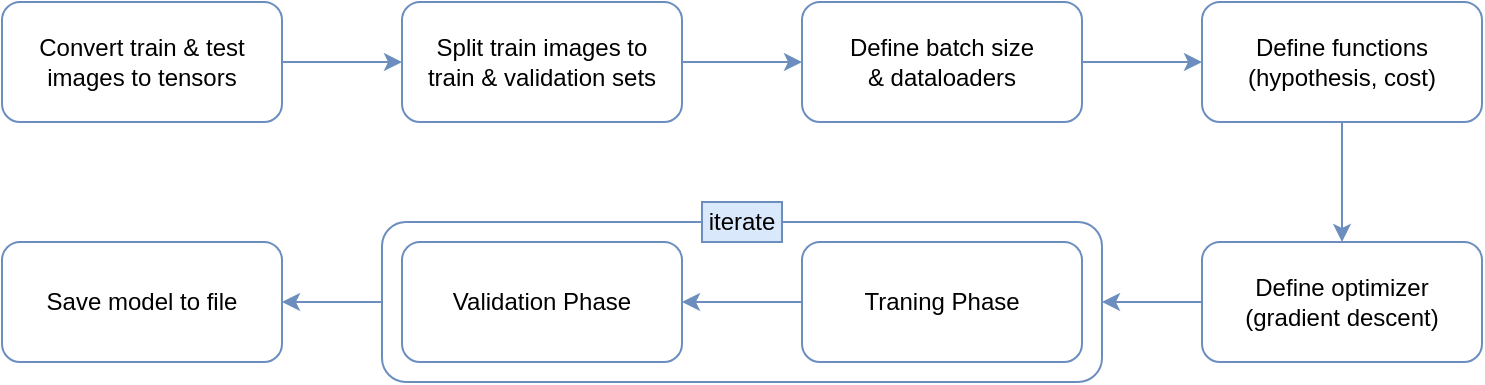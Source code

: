 <mxfile version="14.1.1" type="device" pages="3"><diagram id="4NiWPlZKkd58pCq56_bf" name="logistic_regression"><mxGraphModel dx="870" dy="625" grid="1" gridSize="10" guides="1" tooltips="1" connect="1" arrows="1" fold="1" page="1" pageScale="1" pageWidth="850" pageHeight="1100" math="0" shadow="0"><root><mxCell id="0"/><mxCell id="1" parent="0"/><mxCell id="EWVjJknZu8jpQ9K6kEpk-23" value="" style="group" vertex="1" connectable="0" parent="1"><mxGeometry x="40" y="220" width="740" height="190" as="geometry"/></mxCell><mxCell id="EWVjJknZu8jpQ9K6kEpk-1" value="Convert train &amp;amp; test images to tensors" style="rounded=1;whiteSpace=wrap;html=1;strokeColor=#6c8ebf;fillColor=none;" vertex="1" parent="EWVjJknZu8jpQ9K6kEpk-23"><mxGeometry width="140" height="60" as="geometry"/></mxCell><mxCell id="EWVjJknZu8jpQ9K6kEpk-2" value="Split train images to &lt;br&gt;train &amp;amp; validation sets" style="rounded=1;whiteSpace=wrap;html=1;strokeColor=#6c8ebf;fillColor=none;" vertex="1" parent="EWVjJknZu8jpQ9K6kEpk-23"><mxGeometry x="200" width="140" height="60" as="geometry"/></mxCell><mxCell id="EWVjJknZu8jpQ9K6kEpk-14" value="" style="edgeStyle=orthogonalEdgeStyle;rounded=0;orthogonalLoop=1;jettySize=auto;html=1;fillColor=#dae8fc;strokeColor=#6c8ebf;" edge="1" parent="EWVjJknZu8jpQ9K6kEpk-23" source="EWVjJknZu8jpQ9K6kEpk-1" target="EWVjJknZu8jpQ9K6kEpk-2"><mxGeometry relative="1" as="geometry"/></mxCell><mxCell id="EWVjJknZu8jpQ9K6kEpk-3" value="Define batch size &lt;br&gt;&amp;amp; dataloaders" style="rounded=1;whiteSpace=wrap;html=1;strokeColor=#6c8ebf;fillColor=none;" vertex="1" parent="EWVjJknZu8jpQ9K6kEpk-23"><mxGeometry x="400" width="140" height="60" as="geometry"/></mxCell><mxCell id="EWVjJknZu8jpQ9K6kEpk-15" value="" style="edgeStyle=orthogonalEdgeStyle;rounded=0;orthogonalLoop=1;jettySize=auto;html=1;fillColor=#dae8fc;strokeColor=#6c8ebf;" edge="1" parent="EWVjJknZu8jpQ9K6kEpk-23" source="EWVjJknZu8jpQ9K6kEpk-2" target="EWVjJknZu8jpQ9K6kEpk-3"><mxGeometry relative="1" as="geometry"/></mxCell><mxCell id="EWVjJknZu8jpQ9K6kEpk-4" value="Define functions&lt;br&gt;(hypothesis, cost)" style="rounded=1;whiteSpace=wrap;html=1;strokeColor=#6c8ebf;fillColor=none;" vertex="1" parent="EWVjJknZu8jpQ9K6kEpk-23"><mxGeometry x="600" width="140" height="60" as="geometry"/></mxCell><mxCell id="EWVjJknZu8jpQ9K6kEpk-16" value="" style="edgeStyle=orthogonalEdgeStyle;rounded=0;orthogonalLoop=1;jettySize=auto;html=1;fillColor=#dae8fc;strokeColor=#6c8ebf;" edge="1" parent="EWVjJknZu8jpQ9K6kEpk-23" source="EWVjJknZu8jpQ9K6kEpk-3" target="EWVjJknZu8jpQ9K6kEpk-4"><mxGeometry relative="1" as="geometry"/></mxCell><mxCell id="EWVjJknZu8jpQ9K6kEpk-5" value="Define optimizer&lt;br&gt;(gradient descent)" style="rounded=1;whiteSpace=wrap;html=1;strokeColor=#6c8ebf;fillColor=none;" vertex="1" parent="EWVjJknZu8jpQ9K6kEpk-23"><mxGeometry x="600" y="120" width="140" height="60" as="geometry"/></mxCell><mxCell id="EWVjJknZu8jpQ9K6kEpk-17" value="" style="edgeStyle=orthogonalEdgeStyle;rounded=0;orthogonalLoop=1;jettySize=auto;html=1;fillColor=#dae8fc;strokeColor=#6c8ebf;" edge="1" parent="EWVjJknZu8jpQ9K6kEpk-23" source="EWVjJknZu8jpQ9K6kEpk-4" target="EWVjJknZu8jpQ9K6kEpk-5"><mxGeometry relative="1" as="geometry"/></mxCell><mxCell id="EWVjJknZu8jpQ9K6kEpk-13" value="Save model to file" style="rounded=1;whiteSpace=wrap;html=1;strokeColor=#6c8ebf;fillColor=none;" vertex="1" parent="EWVjJknZu8jpQ9K6kEpk-23"><mxGeometry y="120" width="140" height="60" as="geometry"/></mxCell><mxCell id="EWVjJknZu8jpQ9K6kEpk-19" value="" style="edgeStyle=orthogonalEdgeStyle;rounded=0;orthogonalLoop=1;jettySize=auto;html=1;fillColor=#dae8fc;strokeColor=#6c8ebf;" edge="1" parent="EWVjJknZu8jpQ9K6kEpk-23" source="EWVjJknZu8jpQ9K6kEpk-8" target="EWVjJknZu8jpQ9K6kEpk-13"><mxGeometry relative="1" as="geometry"/></mxCell><mxCell id="EWVjJknZu8jpQ9K6kEpk-6" value="Traning Phase" style="rounded=1;whiteSpace=wrap;html=1;strokeColor=#6c8ebf;fillColor=none;" vertex="1" parent="EWVjJknZu8jpQ9K6kEpk-23"><mxGeometry x="400" y="120" width="140" height="60" as="geometry"/></mxCell><mxCell id="EWVjJknZu8jpQ9K6kEpk-7" value="Validation Phase" style="rounded=1;whiteSpace=wrap;html=1;strokeColor=#6c8ebf;fillColor=none;" vertex="1" parent="EWVjJknZu8jpQ9K6kEpk-23"><mxGeometry x="200" y="120" width="140" height="60" as="geometry"/></mxCell><mxCell id="EWVjJknZu8jpQ9K6kEpk-21" value="" style="edgeStyle=orthogonalEdgeStyle;rounded=0;orthogonalLoop=1;jettySize=auto;html=1;entryX=1;entryY=0.5;entryDx=0;entryDy=0;fillColor=#dae8fc;strokeColor=#6c8ebf;" edge="1" parent="EWVjJknZu8jpQ9K6kEpk-23" source="EWVjJknZu8jpQ9K6kEpk-6" target="EWVjJknZu8jpQ9K6kEpk-7"><mxGeometry relative="1" as="geometry"/></mxCell><object label="" id="EWVjJknZu8jpQ9K6kEpk-8"><mxCell style="rounded=1;whiteSpace=wrap;html=1;strokeColor=#6c8ebf;fillColor=none;" vertex="1" parent="EWVjJknZu8jpQ9K6kEpk-23"><mxGeometry x="190" y="110" width="360" height="80" as="geometry"/></mxCell></object><mxCell id="EWVjJknZu8jpQ9K6kEpk-18" style="edgeStyle=orthogonalEdgeStyle;rounded=0;orthogonalLoop=1;jettySize=auto;html=1;exitX=0;exitY=0.5;exitDx=0;exitDy=0;entryX=1;entryY=0.5;entryDx=0;entryDy=0;fillColor=#dae8fc;strokeColor=#6c8ebf;" edge="1" parent="EWVjJknZu8jpQ9K6kEpk-23" source="EWVjJknZu8jpQ9K6kEpk-5" target="EWVjJknZu8jpQ9K6kEpk-8"><mxGeometry relative="1" as="geometry"/></mxCell><mxCell id="EWVjJknZu8jpQ9K6kEpk-9" value="iterate" style="text;html=1;strokeColor=#6c8ebf;fillColor=#dae8fc;align=center;verticalAlign=middle;whiteSpace=wrap;rounded=0;fontStyle=0" vertex="1" parent="EWVjJknZu8jpQ9K6kEpk-23"><mxGeometry x="350" y="100" width="40" height="20" as="geometry"/></mxCell></root></mxGraphModel></diagram><diagram id="RqKD7Neg08TioxDdAAFh" name="training"><mxGraphModel dx="870" dy="625" grid="1" gridSize="10" guides="1" tooltips="1" connect="1" arrows="1" fold="1" page="1" pageScale="1" pageWidth="850" pageHeight="1100" math="0" shadow="0"><root><mxCell id="OVthbHvvAxurGSQ1bXkm-0"/><mxCell id="OVthbHvvAxurGSQ1bXkm-1" parent="OVthbHvvAxurGSQ1bXkm-0"/><mxCell id="vCSaa05QBOwTAb5aHIab-0" value="" style="edgeStyle=orthogonalEdgeStyle;rounded=0;orthogonalLoop=1;jettySize=auto;html=1;fillColor=#dae8fc;strokeColor=#6c8ebf;" edge="1" parent="OVthbHvvAxurGSQ1bXkm-1" source="QwGeC0M1-PfWTe3rB-pp-0" target="PJyaeQazf9CMJr6bb6_F-0"><mxGeometry relative="1" as="geometry"/></mxCell><mxCell id="QwGeC0M1-PfWTe3rB-pp-0" value="get tensors&lt;br&gt;of images &amp;amp; labels" style="rounded=1;whiteSpace=wrap;html=1;strokeColor=#6c8ebf;fillColor=none;" vertex="1" parent="OVthbHvvAxurGSQ1bXkm-1"><mxGeometry x="40" y="180" width="120" height="60" as="geometry"/></mxCell><mxCell id="vCSaa05QBOwTAb5aHIab-2" value="" style="edgeStyle=orthogonalEdgeStyle;rounded=0;orthogonalLoop=1;jettySize=auto;html=1;fillColor=#dae8fc;strokeColor=#6c8ebf;" edge="1" parent="OVthbHvvAxurGSQ1bXkm-1" source="Z10hbAx9VKciKEm8kSZG-0" target="Z10hbAx9VKciKEm8kSZG-1"><mxGeometry relative="1" as="geometry"/></mxCell><mxCell id="Z10hbAx9VKciKEm8kSZG-0" value="compute cost" style="rounded=1;whiteSpace=wrap;html=1;strokeColor=#6c8ebf;fillColor=none;" vertex="1" parent="OVthbHvvAxurGSQ1bXkm-1"><mxGeometry x="400" y="180" width="120" height="60" as="geometry"/></mxCell><mxCell id="Z10hbAx9VKciKEm8kSZG-1" value="optimize&lt;br&gt;parameters" style="rounded=1;whiteSpace=wrap;html=1;strokeColor=#6c8ebf;fillColor=none;" vertex="1" parent="OVthbHvvAxurGSQ1bXkm-1"><mxGeometry x="580" y="180" width="120" height="60" as="geometry"/></mxCell><mxCell id="vCSaa05QBOwTAb5aHIab-1" value="" style="edgeStyle=orthogonalEdgeStyle;rounded=0;orthogonalLoop=1;jettySize=auto;html=1;fillColor=#dae8fc;strokeColor=#6c8ebf;" edge="1" parent="OVthbHvvAxurGSQ1bXkm-1" source="PJyaeQazf9CMJr6bb6_F-0" target="Z10hbAx9VKciKEm8kSZG-0"><mxGeometry relative="1" as="geometry"/></mxCell><mxCell id="PJyaeQazf9CMJr6bb6_F-0" value="predict" style="rounded=1;whiteSpace=wrap;html=1;strokeColor=#6c8ebf;fillColor=none;" vertex="1" parent="OVthbHvvAxurGSQ1bXkm-1"><mxGeometry x="220" y="180" width="120" height="60" as="geometry"/></mxCell></root></mxGraphModel></diagram><diagram id="g3U3jMRGNqZJwNs7Zx1t" name="validation"><mxGraphModel dx="870" dy="625" grid="1" gridSize="10" guides="1" tooltips="1" connect="1" arrows="1" fold="1" page="1" pageScale="1" pageWidth="850" pageHeight="1100" math="0" shadow="0"><root><mxCell id="3-h7iKzvzLN1gE-Uwxn2-0"/><mxCell id="3-h7iKzvzLN1gE-Uwxn2-1" parent="3-h7iKzvzLN1gE-Uwxn2-0"/><mxCell id="hw1A-mzJimju5HSCDGPu-0" value="" style="edgeStyle=orthogonalEdgeStyle;rounded=0;orthogonalLoop=1;jettySize=auto;html=1;fillColor=#dae8fc;strokeColor=#6c8ebf;" edge="1" parent="3-h7iKzvzLN1gE-Uwxn2-1" source="3-h7iKzvzLN1gE-Uwxn2-2" target="xFo-8taNAqlJthbzj-6a-0"><mxGeometry relative="1" as="geometry"/></mxCell><mxCell id="3-h7iKzvzLN1gE-Uwxn2-2" value="get tensors&lt;br&gt;of images &amp;amp; labels" style="rounded=1;whiteSpace=wrap;html=1;strokeColor=#6c8ebf;fillColor=none;" vertex="1" parent="3-h7iKzvzLN1gE-Uwxn2-1"><mxGeometry x="40" y="220" width="120" height="60" as="geometry"/></mxCell><mxCell id="hw1A-mzJimju5HSCDGPu-1" value="" style="edgeStyle=orthogonalEdgeStyle;rounded=0;orthogonalLoop=1;jettySize=auto;html=1;fillColor=#dae8fc;strokeColor=#6c8ebf;" edge="1" parent="3-h7iKzvzLN1gE-Uwxn2-1" source="xFo-8taNAqlJthbzj-6a-0" target="xFo-8taNAqlJthbzj-6a-1"><mxGeometry relative="1" as="geometry"/></mxCell><mxCell id="xFo-8taNAqlJthbzj-6a-0" value="predict" style="rounded=1;whiteSpace=wrap;html=1;strokeColor=#6c8ebf;fillColor=none;" vertex="1" parent="3-h7iKzvzLN1gE-Uwxn2-1"><mxGeometry x="220" y="220" width="120" height="60" as="geometry"/></mxCell><mxCell id="hw1A-mzJimju5HSCDGPu-2" value="" style="edgeStyle=orthogonalEdgeStyle;rounded=0;orthogonalLoop=1;jettySize=auto;html=1;fillColor=#dae8fc;strokeColor=#6c8ebf;" edge="1" parent="3-h7iKzvzLN1gE-Uwxn2-1" source="xFo-8taNAqlJthbzj-6a-1" target="R1_bwpHsM9mUo_se3rFY-0"><mxGeometry relative="1" as="geometry"/></mxCell><mxCell id="xFo-8taNAqlJthbzj-6a-1" value="evaluate&lt;br&gt;on validation set" style="rounded=1;whiteSpace=wrap;html=1;strokeColor=#6c8ebf;fillColor=none;" vertex="1" parent="3-h7iKzvzLN1gE-Uwxn2-1"><mxGeometry x="400" y="220" width="120" height="60" as="geometry"/></mxCell><mxCell id="R1_bwpHsM9mUo_se3rFY-0" value="save log" style="rounded=1;whiteSpace=wrap;html=1;strokeColor=#6c8ebf;fillColor=none;" vertex="1" parent="3-h7iKzvzLN1gE-Uwxn2-1"><mxGeometry x="580" y="220" width="120" height="60" as="geometry"/></mxCell></root></mxGraphModel></diagram></mxfile>